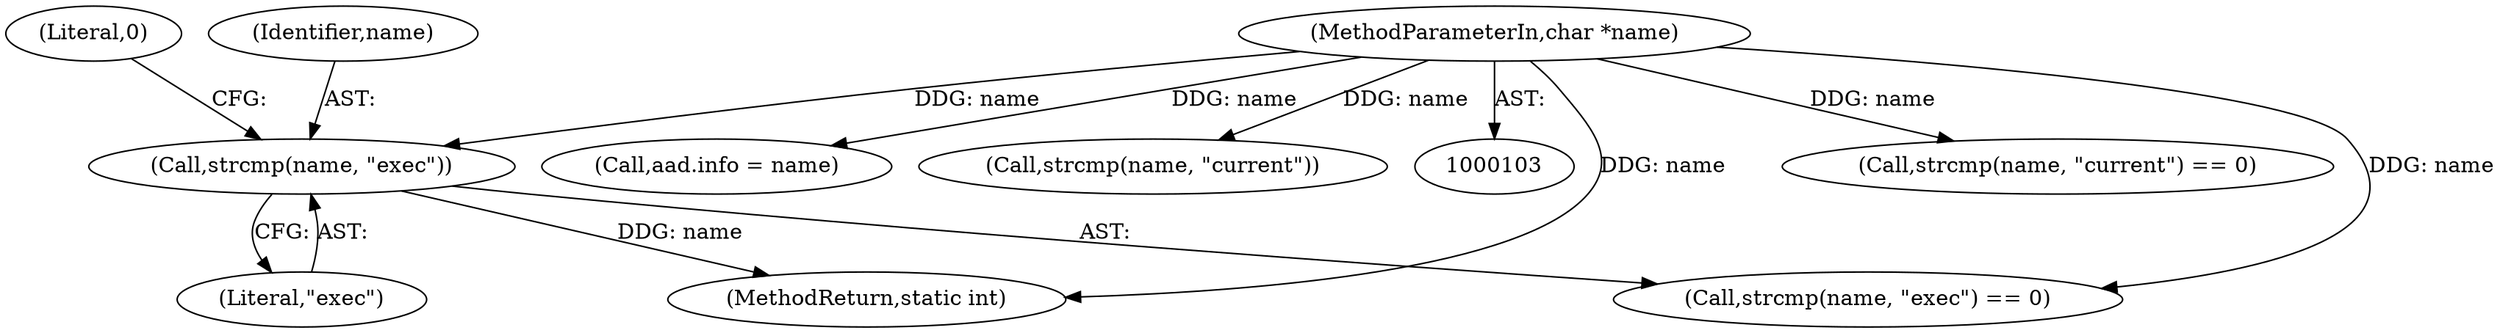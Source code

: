 digraph "0_linux_30a46a4647fd1df9cf52e43bf467f0d9265096ca@API" {
"1000263" [label="(Call,strcmp(name, \"exec\"))"];
"1000105" [label="(MethodParameterIn,char *name)"];
"1000265" [label="(Literal,\"exec\")"];
"1000193" [label="(Call,strcmp(name, \"current\") == 0)"];
"1000105" [label="(MethodParameterIn,char *name)"];
"1000266" [label="(Literal,0)"];
"1000264" [label="(Identifier,name)"];
"1000336" [label="(MethodReturn,static int)"];
"1000262" [label="(Call,strcmp(name, \"exec\") == 0)"];
"1000317" [label="(Call,aad.info = name)"];
"1000263" [label="(Call,strcmp(name, \"exec\"))"];
"1000194" [label="(Call,strcmp(name, \"current\"))"];
"1000263" -> "1000262"  [label="AST: "];
"1000263" -> "1000265"  [label="CFG: "];
"1000264" -> "1000263"  [label="AST: "];
"1000265" -> "1000263"  [label="AST: "];
"1000266" -> "1000263"  [label="CFG: "];
"1000263" -> "1000336"  [label="DDG: name"];
"1000105" -> "1000263"  [label="DDG: name"];
"1000105" -> "1000103"  [label="AST: "];
"1000105" -> "1000336"  [label="DDG: name"];
"1000105" -> "1000193"  [label="DDG: name"];
"1000105" -> "1000194"  [label="DDG: name"];
"1000105" -> "1000262"  [label="DDG: name"];
"1000105" -> "1000317"  [label="DDG: name"];
}

